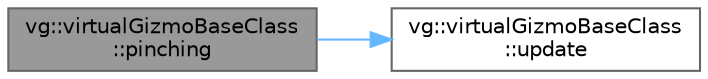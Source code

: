 digraph "vg::virtualGizmoBaseClass::pinching"
{
 // LATEX_PDF_SIZE
  bgcolor="transparent";
  edge [fontname=Helvetica,fontsize=10,labelfontname=Helvetica,labelfontsize=10];
  node [fontname=Helvetica,fontsize=10,shape=box,height=0.2,width=0.4];
  rankdir="LR";
  Node1 [id="Node000001",label="vg::virtualGizmoBaseClass\l::pinching",height=0.2,width=0.4,color="gray40", fillcolor="grey60", style="filled", fontcolor="black",tooltip=" "];
  Node1 -> Node2 [id="edge1_Node000001_Node000002",color="steelblue1",style="solid",tooltip=" "];
  Node2 [id="Node000002",label="vg::virtualGizmoBaseClass\l::update",height=0.2,width=0.4,color="grey40", fillcolor="white", style="filled",URL="$classvg_1_1virtual_gizmo_base_class.html#abac46e183072f2c004818a934294e02a",tooltip=" "];
}

